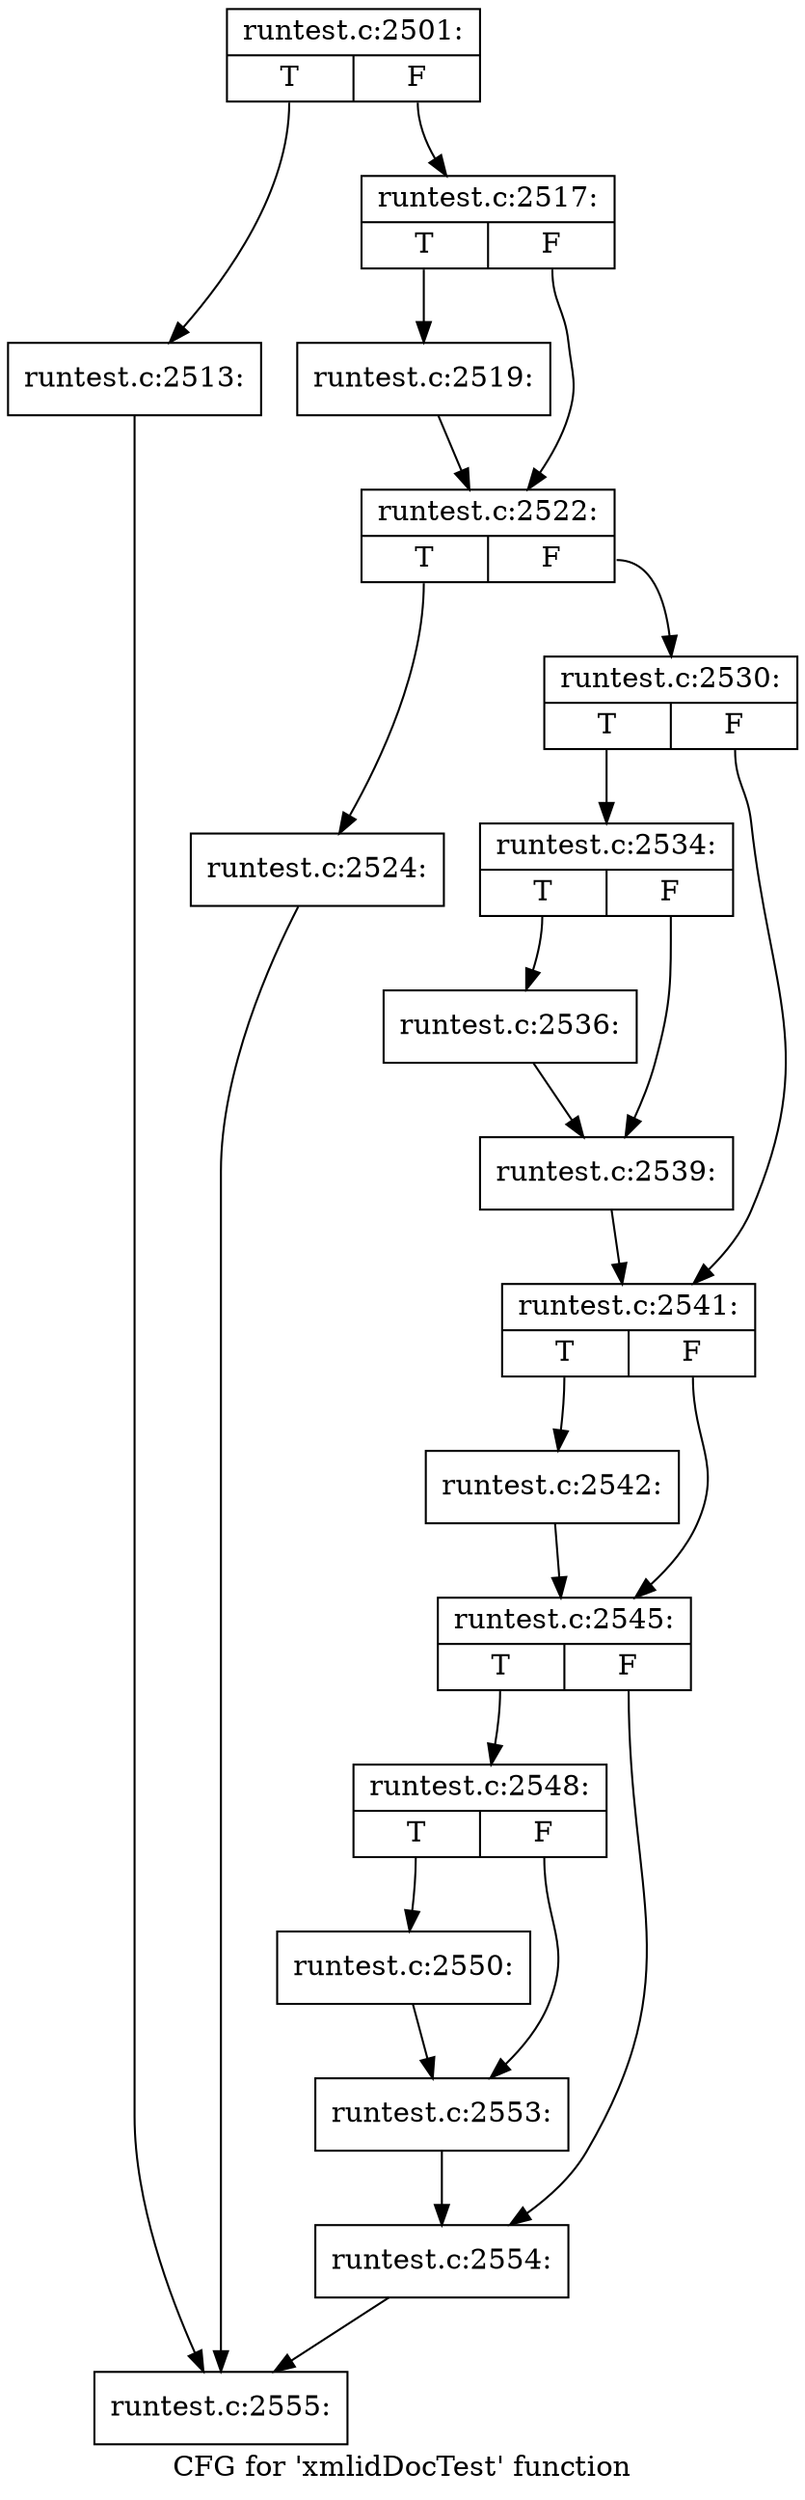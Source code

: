 digraph "CFG for 'xmlidDocTest' function" {
	label="CFG for 'xmlidDocTest' function";

	Node0x425c6e0 [shape=record,label="{runtest.c:2501:|{<s0>T|<s1>F}}"];
	Node0x425c6e0:s0 -> Node0x4263b70;
	Node0x425c6e0:s1 -> Node0x4263bc0;
	Node0x4263b70 [shape=record,label="{runtest.c:2513:}"];
	Node0x4263b70 -> Node0x4261fe0;
	Node0x4263bc0 [shape=record,label="{runtest.c:2517:|{<s0>T|<s1>F}}"];
	Node0x4263bc0:s0 -> Node0x4264650;
	Node0x4263bc0:s1 -> Node0x42646a0;
	Node0x4264650 [shape=record,label="{runtest.c:2519:}"];
	Node0x4264650 -> Node0x42646a0;
	Node0x42646a0 [shape=record,label="{runtest.c:2522:|{<s0>T|<s1>F}}"];
	Node0x42646a0:s0 -> Node0x4264f90;
	Node0x42646a0:s1 -> Node0x4264fe0;
	Node0x4264f90 [shape=record,label="{runtest.c:2524:}"];
	Node0x4264f90 -> Node0x4261fe0;
	Node0x4264fe0 [shape=record,label="{runtest.c:2530:|{<s0>T|<s1>F}}"];
	Node0x4264fe0:s0 -> Node0x4265ec0;
	Node0x4264fe0:s1 -> Node0x4265f10;
	Node0x4265ec0 [shape=record,label="{runtest.c:2534:|{<s0>T|<s1>F}}"];
	Node0x4265ec0:s0 -> Node0x4266540;
	Node0x4265ec0:s1 -> Node0x4266590;
	Node0x4266540 [shape=record,label="{runtest.c:2536:}"];
	Node0x4266540 -> Node0x4266590;
	Node0x4266590 [shape=record,label="{runtest.c:2539:}"];
	Node0x4266590 -> Node0x4265f10;
	Node0x4265f10 [shape=record,label="{runtest.c:2541:|{<s0>T|<s1>F}}"];
	Node0x4265f10:s0 -> Node0x4266d90;
	Node0x4265f10:s1 -> Node0x4266de0;
	Node0x4266d90 [shape=record,label="{runtest.c:2542:}"];
	Node0x4266d90 -> Node0x4266de0;
	Node0x4266de0 [shape=record,label="{runtest.c:2545:|{<s0>T|<s1>F}}"];
	Node0x4266de0:s0 -> Node0x4267620;
	Node0x4266de0:s1 -> Node0x4267670;
	Node0x4267620 [shape=record,label="{runtest.c:2548:|{<s0>T|<s1>F}}"];
	Node0x4267620:s0 -> Node0x4267cf0;
	Node0x4267620:s1 -> Node0x4267d40;
	Node0x4267cf0 [shape=record,label="{runtest.c:2550:}"];
	Node0x4267cf0 -> Node0x4267d40;
	Node0x4267d40 [shape=record,label="{runtest.c:2553:}"];
	Node0x4267d40 -> Node0x4267670;
	Node0x4267670 [shape=record,label="{runtest.c:2554:}"];
	Node0x4267670 -> Node0x4261fe0;
	Node0x4261fe0 [shape=record,label="{runtest.c:2555:}"];
}

